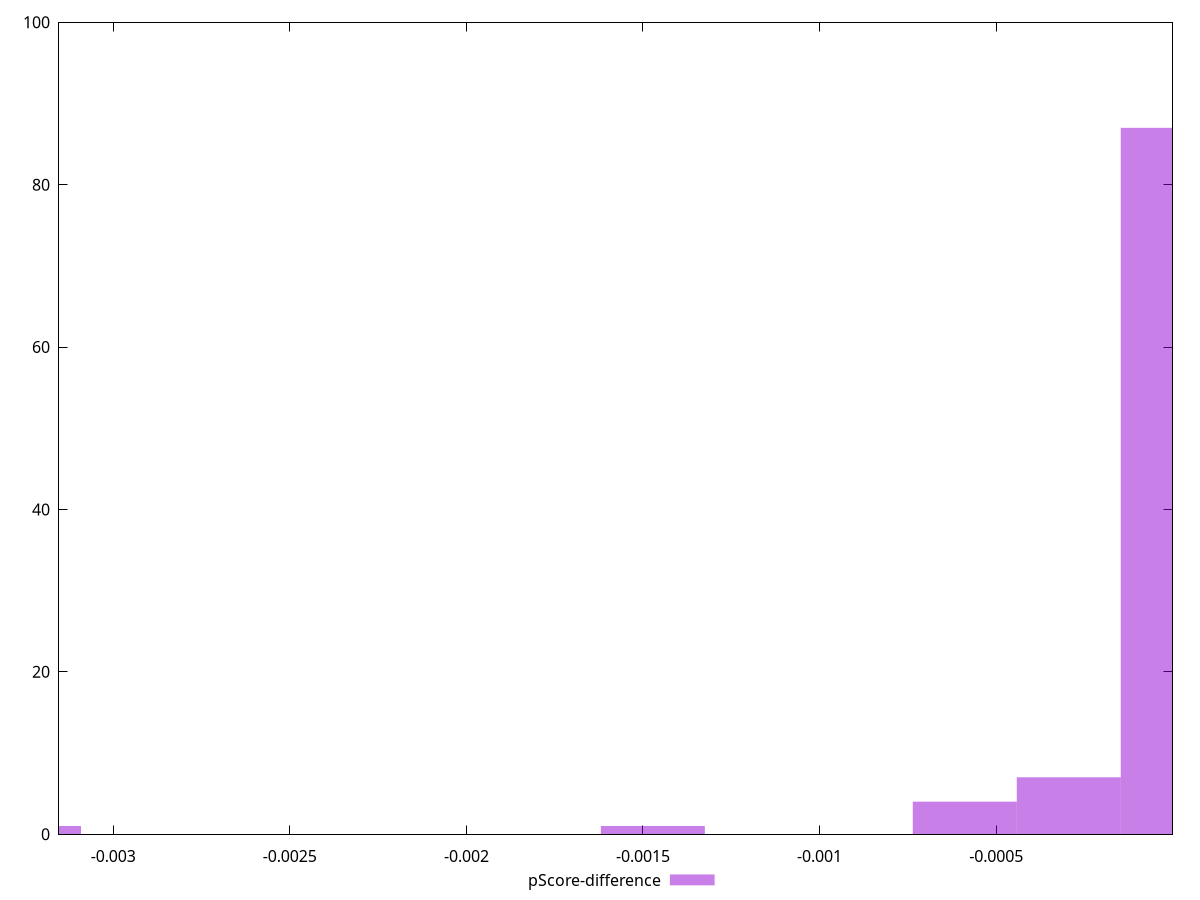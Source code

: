 reset

$pScoreDifference <<EOF
-0.0032384104872840245 1
0 87
-0.0002944009533894568 7
-0.0005888019067789136 4
-0.001472004766947284 1
EOF

set key outside below
set boxwidth 0.0002944009533894568
set xrange [-0.0031534591832170777:-6.619511143668433e-7]
set yrange [0:100]
set trange [0:100]
set style fill transparent solid 0.5 noborder
set terminal svg size 640, 490 enhanced background rgb 'white'
set output "reports/report_00032_2021-02-25T10-28-15.087Z/estimated-input-latency/samples/music/pScore-difference/histogram.svg"

plot $pScoreDifference title "pScore-difference" with boxes

reset
